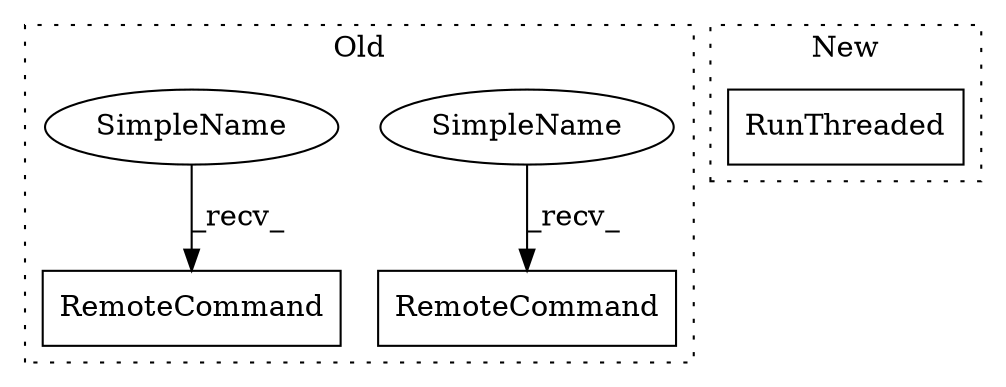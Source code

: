 digraph G {
subgraph cluster0 {
1 [label="RemoteCommand" a="32" s="2596,2674" l="14,1" shape="box"];
3 [label="RemoteCommand" a="32" s="2244,2554" l="14,1" shape="box"];
4 [label="SimpleName" a="42" s="2236" l="7" shape="ellipse"];
5 [label="SimpleName" a="42" s="2588" l="7" shape="ellipse"];
label = "Old";
style="dotted";
}
subgraph cluster1 {
2 [label="RunThreaded" a="32" s="5581,5633" l="12,1" shape="box"];
label = "New";
style="dotted";
}
4 -> 3 [label="_recv_"];
5 -> 1 [label="_recv_"];
}
